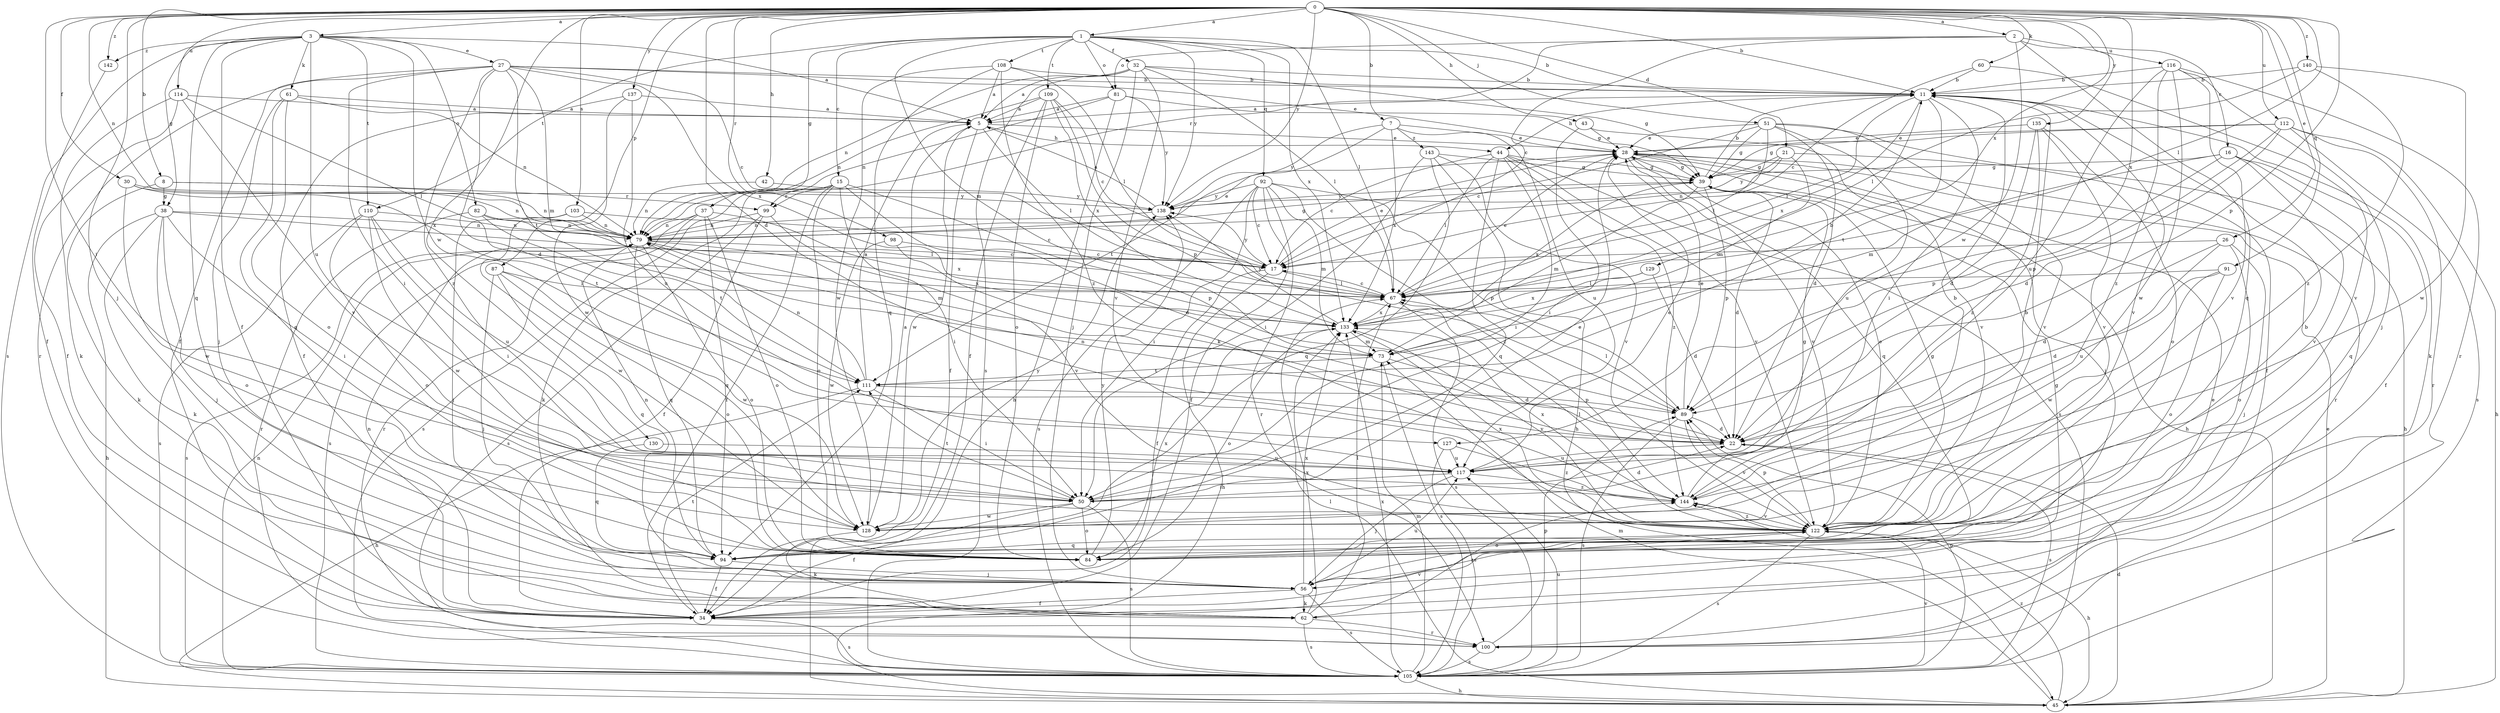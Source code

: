 strict digraph  {
0;
1;
2;
3;
5;
7;
8;
11;
15;
16;
17;
21;
22;
26;
27;
28;
30;
32;
34;
37;
38;
39;
42;
43;
44;
45;
50;
51;
56;
60;
61;
62;
67;
73;
79;
81;
82;
84;
87;
89;
91;
92;
94;
98;
99;
100;
103;
105;
108;
109;
110;
111;
112;
114;
116;
117;
122;
127;
128;
129;
130;
133;
135;
137;
138;
140;
142;
143;
144;
0 -> 1  [label=a];
0 -> 2  [label=a];
0 -> 3  [label=a];
0 -> 7  [label=b];
0 -> 8  [label=b];
0 -> 11  [label=b];
0 -> 21  [label=d];
0 -> 22  [label=d];
0 -> 26  [label=e];
0 -> 30  [label=f];
0 -> 42  [label=h];
0 -> 43  [label=h];
0 -> 50  [label=i];
0 -> 51  [label=j];
0 -> 56  [label=j];
0 -> 60  [label=k];
0 -> 67  [label=l];
0 -> 79  [label=n];
0 -> 87  [label=p];
0 -> 89  [label=p];
0 -> 91  [label=q];
0 -> 98  [label=r];
0 -> 103  [label=s];
0 -> 112  [label=u];
0 -> 114  [label=u];
0 -> 129  [label=x];
0 -> 130  [label=x];
0 -> 133  [label=x];
0 -> 135  [label=y];
0 -> 137  [label=y];
0 -> 138  [label=y];
0 -> 140  [label=z];
0 -> 142  [label=z];
1 -> 11  [label=b];
1 -> 15  [label=c];
1 -> 32  [label=f];
1 -> 37  [label=g];
1 -> 67  [label=l];
1 -> 73  [label=m];
1 -> 81  [label=o];
1 -> 92  [label=q];
1 -> 108  [label=t];
1 -> 109  [label=t];
1 -> 110  [label=t];
1 -> 133  [label=x];
1 -> 138  [label=y];
2 -> 16  [label=c];
2 -> 17  [label=c];
2 -> 81  [label=o];
2 -> 94  [label=q];
2 -> 99  [label=r];
2 -> 116  [label=u];
2 -> 127  [label=w];
3 -> 5  [label=a];
3 -> 27  [label=e];
3 -> 34  [label=f];
3 -> 38  [label=g];
3 -> 61  [label=k];
3 -> 82  [label=o];
3 -> 94  [label=q];
3 -> 105  [label=s];
3 -> 110  [label=t];
3 -> 117  [label=u];
3 -> 127  [label=w];
3 -> 142  [label=z];
5 -> 28  [label=e];
5 -> 34  [label=f];
5 -> 44  [label=h];
5 -> 67  [label=l];
5 -> 128  [label=w];
7 -> 28  [label=e];
7 -> 111  [label=t];
7 -> 117  [label=u];
7 -> 133  [label=x];
7 -> 138  [label=y];
7 -> 143  [label=z];
8 -> 38  [label=g];
8 -> 62  [label=k];
8 -> 79  [label=n];
8 -> 99  [label=r];
11 -> 5  [label=a];
11 -> 44  [label=h];
11 -> 50  [label=i];
11 -> 62  [label=k];
11 -> 67  [label=l];
11 -> 111  [label=t];
11 -> 122  [label=v];
11 -> 133  [label=x];
15 -> 22  [label=d];
15 -> 34  [label=f];
15 -> 50  [label=i];
15 -> 62  [label=k];
15 -> 84  [label=o];
15 -> 89  [label=p];
15 -> 99  [label=r];
15 -> 105  [label=s];
16 -> 34  [label=f];
16 -> 39  [label=g];
16 -> 73  [label=m];
16 -> 89  [label=p];
16 -> 94  [label=q];
16 -> 122  [label=v];
17 -> 28  [label=e];
17 -> 34  [label=f];
17 -> 45  [label=h];
17 -> 67  [label=l];
17 -> 138  [label=y];
21 -> 39  [label=g];
21 -> 45  [label=h];
21 -> 73  [label=m];
21 -> 79  [label=n];
21 -> 138  [label=y];
22 -> 79  [label=n];
22 -> 105  [label=s];
22 -> 117  [label=u];
26 -> 17  [label=c];
26 -> 22  [label=d];
26 -> 56  [label=j];
26 -> 84  [label=o];
26 -> 117  [label=u];
27 -> 11  [label=b];
27 -> 17  [label=c];
27 -> 22  [label=d];
27 -> 28  [label=e];
27 -> 34  [label=f];
27 -> 50  [label=i];
27 -> 73  [label=m];
27 -> 100  [label=r];
27 -> 111  [label=t];
27 -> 133  [label=x];
27 -> 144  [label=z];
28 -> 39  [label=g];
28 -> 45  [label=h];
28 -> 56  [label=j];
28 -> 94  [label=q];
28 -> 100  [label=r];
28 -> 122  [label=v];
30 -> 79  [label=n];
30 -> 111  [label=t];
30 -> 128  [label=w];
30 -> 138  [label=y];
32 -> 5  [label=a];
32 -> 11  [label=b];
32 -> 39  [label=g];
32 -> 56  [label=j];
32 -> 67  [label=l];
32 -> 79  [label=n];
32 -> 105  [label=s];
32 -> 122  [label=v];
34 -> 79  [label=n];
34 -> 105  [label=s];
34 -> 111  [label=t];
34 -> 122  [label=v];
37 -> 79  [label=n];
37 -> 84  [label=o];
37 -> 94  [label=q];
37 -> 100  [label=r];
37 -> 105  [label=s];
37 -> 133  [label=x];
38 -> 17  [label=c];
38 -> 45  [label=h];
38 -> 50  [label=i];
38 -> 56  [label=j];
38 -> 62  [label=k];
38 -> 79  [label=n];
38 -> 84  [label=o];
39 -> 11  [label=b];
39 -> 22  [label=d];
39 -> 73  [label=m];
39 -> 89  [label=p];
39 -> 133  [label=x];
39 -> 138  [label=y];
42 -> 79  [label=n];
42 -> 138  [label=y];
43 -> 28  [label=e];
43 -> 50  [label=i];
43 -> 122  [label=v];
44 -> 17  [label=c];
44 -> 39  [label=g];
44 -> 50  [label=i];
44 -> 67  [label=l];
44 -> 94  [label=q];
44 -> 105  [label=s];
44 -> 122  [label=v];
44 -> 144  [label=z];
45 -> 22  [label=d];
45 -> 28  [label=e];
45 -> 67  [label=l];
45 -> 73  [label=m];
45 -> 144  [label=z];
50 -> 22  [label=d];
50 -> 28  [label=e];
50 -> 34  [label=f];
50 -> 84  [label=o];
50 -> 105  [label=s];
50 -> 111  [label=t];
50 -> 128  [label=w];
51 -> 17  [label=c];
51 -> 22  [label=d];
51 -> 28  [label=e];
51 -> 34  [label=f];
51 -> 39  [label=g];
51 -> 67  [label=l];
51 -> 117  [label=u];
51 -> 122  [label=v];
56 -> 34  [label=f];
56 -> 39  [label=g];
56 -> 62  [label=k];
56 -> 105  [label=s];
56 -> 117  [label=u];
56 -> 133  [label=x];
60 -> 11  [label=b];
60 -> 17  [label=c];
60 -> 122  [label=v];
61 -> 5  [label=a];
61 -> 56  [label=j];
61 -> 79  [label=n];
61 -> 84  [label=o];
61 -> 94  [label=q];
62 -> 67  [label=l];
62 -> 100  [label=r];
62 -> 105  [label=s];
62 -> 133  [label=x];
62 -> 144  [label=z];
67 -> 17  [label=c];
67 -> 28  [label=e];
67 -> 105  [label=s];
67 -> 133  [label=x];
73 -> 11  [label=b];
73 -> 22  [label=d];
73 -> 105  [label=s];
73 -> 111  [label=t];
79 -> 17  [label=c];
79 -> 28  [label=e];
79 -> 39  [label=g];
79 -> 73  [label=m];
79 -> 84  [label=o];
79 -> 94  [label=q];
79 -> 105  [label=s];
79 -> 133  [label=x];
81 -> 5  [label=a];
81 -> 39  [label=g];
81 -> 45  [label=h];
81 -> 79  [label=n];
81 -> 138  [label=y];
82 -> 67  [label=l];
82 -> 79  [label=n];
82 -> 100  [label=r];
82 -> 111  [label=t];
84 -> 11  [label=b];
84 -> 133  [label=x];
84 -> 138  [label=y];
87 -> 56  [label=j];
87 -> 67  [label=l];
87 -> 84  [label=o];
87 -> 94  [label=q];
87 -> 128  [label=w];
89 -> 22  [label=d];
89 -> 28  [label=e];
89 -> 67  [label=l];
89 -> 105  [label=s];
89 -> 122  [label=v];
91 -> 22  [label=d];
91 -> 67  [label=l];
91 -> 84  [label=o];
91 -> 128  [label=w];
92 -> 17  [label=c];
92 -> 34  [label=f];
92 -> 50  [label=i];
92 -> 73  [label=m];
92 -> 89  [label=p];
92 -> 100  [label=r];
92 -> 105  [label=s];
92 -> 138  [label=y];
92 -> 144  [label=z];
94 -> 34  [label=f];
94 -> 56  [label=j];
94 -> 79  [label=n];
98 -> 17  [label=c];
98 -> 128  [label=w];
98 -> 22  [label=k];
99 -> 34  [label=f];
99 -> 79  [label=n];
99 -> 105  [label=s];
99 -> 122  [label=v];
100 -> 28  [label=e];
100 -> 89  [label=p];
100 -> 105  [label=s];
103 -> 17  [label=c];
103 -> 56  [label=j];
103 -> 79  [label=n];
103 -> 128  [label=w];
105 -> 45  [label=h];
105 -> 73  [label=m];
105 -> 79  [label=n];
105 -> 89  [label=p];
105 -> 117  [label=u];
105 -> 122  [label=v];
105 -> 133  [label=x];
108 -> 5  [label=a];
108 -> 11  [label=b];
108 -> 67  [label=l];
108 -> 94  [label=q];
108 -> 128  [label=w];
108 -> 144  [label=z];
109 -> 5  [label=a];
109 -> 17  [label=c];
109 -> 34  [label=f];
109 -> 79  [label=n];
109 -> 84  [label=o];
109 -> 89  [label=p];
109 -> 133  [label=x];
110 -> 50  [label=i];
110 -> 79  [label=n];
110 -> 84  [label=o];
110 -> 105  [label=s];
110 -> 117  [label=u];
110 -> 128  [label=w];
111 -> 5  [label=a];
111 -> 45  [label=h];
111 -> 50  [label=i];
111 -> 79  [label=n];
111 -> 89  [label=p];
112 -> 22  [label=d];
112 -> 28  [label=e];
112 -> 39  [label=g];
112 -> 45  [label=h];
112 -> 89  [label=p];
112 -> 100  [label=r];
112 -> 105  [label=s];
114 -> 5  [label=a];
114 -> 34  [label=f];
114 -> 62  [label=k];
114 -> 67  [label=l];
114 -> 122  [label=v];
116 -> 11  [label=b];
116 -> 56  [label=j];
116 -> 100  [label=r];
116 -> 117  [label=u];
116 -> 122  [label=v];
116 -> 128  [label=w];
116 -> 144  [label=z];
117 -> 28  [label=e];
117 -> 50  [label=i];
117 -> 56  [label=j];
117 -> 144  [label=z];
122 -> 28  [label=e];
122 -> 39  [label=g];
122 -> 45  [label=h];
122 -> 67  [label=l];
122 -> 84  [label=o];
122 -> 89  [label=p];
122 -> 94  [label=q];
122 -> 105  [label=s];
122 -> 133  [label=x];
122 -> 144  [label=z];
127 -> 105  [label=s];
127 -> 117  [label=u];
127 -> 144  [label=z];
128 -> 5  [label=a];
128 -> 11  [label=b];
128 -> 62  [label=k];
128 -> 138  [label=y];
129 -> 22  [label=d];
129 -> 67  [label=l];
129 -> 133  [label=x];
130 -> 94  [label=q];
130 -> 117  [label=u];
133 -> 73  [label=m];
133 -> 84  [label=o];
133 -> 122  [label=v];
133 -> 138  [label=y];
135 -> 22  [label=d];
135 -> 28  [label=e];
135 -> 84  [label=o];
135 -> 122  [label=v];
135 -> 144  [label=z];
137 -> 5  [label=a];
137 -> 34  [label=f];
137 -> 117  [label=u];
137 -> 128  [label=w];
138 -> 5  [label=a];
138 -> 79  [label=n];
140 -> 11  [label=b];
140 -> 67  [label=l];
140 -> 128  [label=w];
140 -> 144  [label=z];
142 -> 34  [label=f];
143 -> 39  [label=g];
143 -> 45  [label=h];
143 -> 50  [label=i];
143 -> 94  [label=q];
143 -> 122  [label=v];
144 -> 11  [label=b];
144 -> 39  [label=g];
144 -> 122  [label=v];
144 -> 133  [label=x];
}
